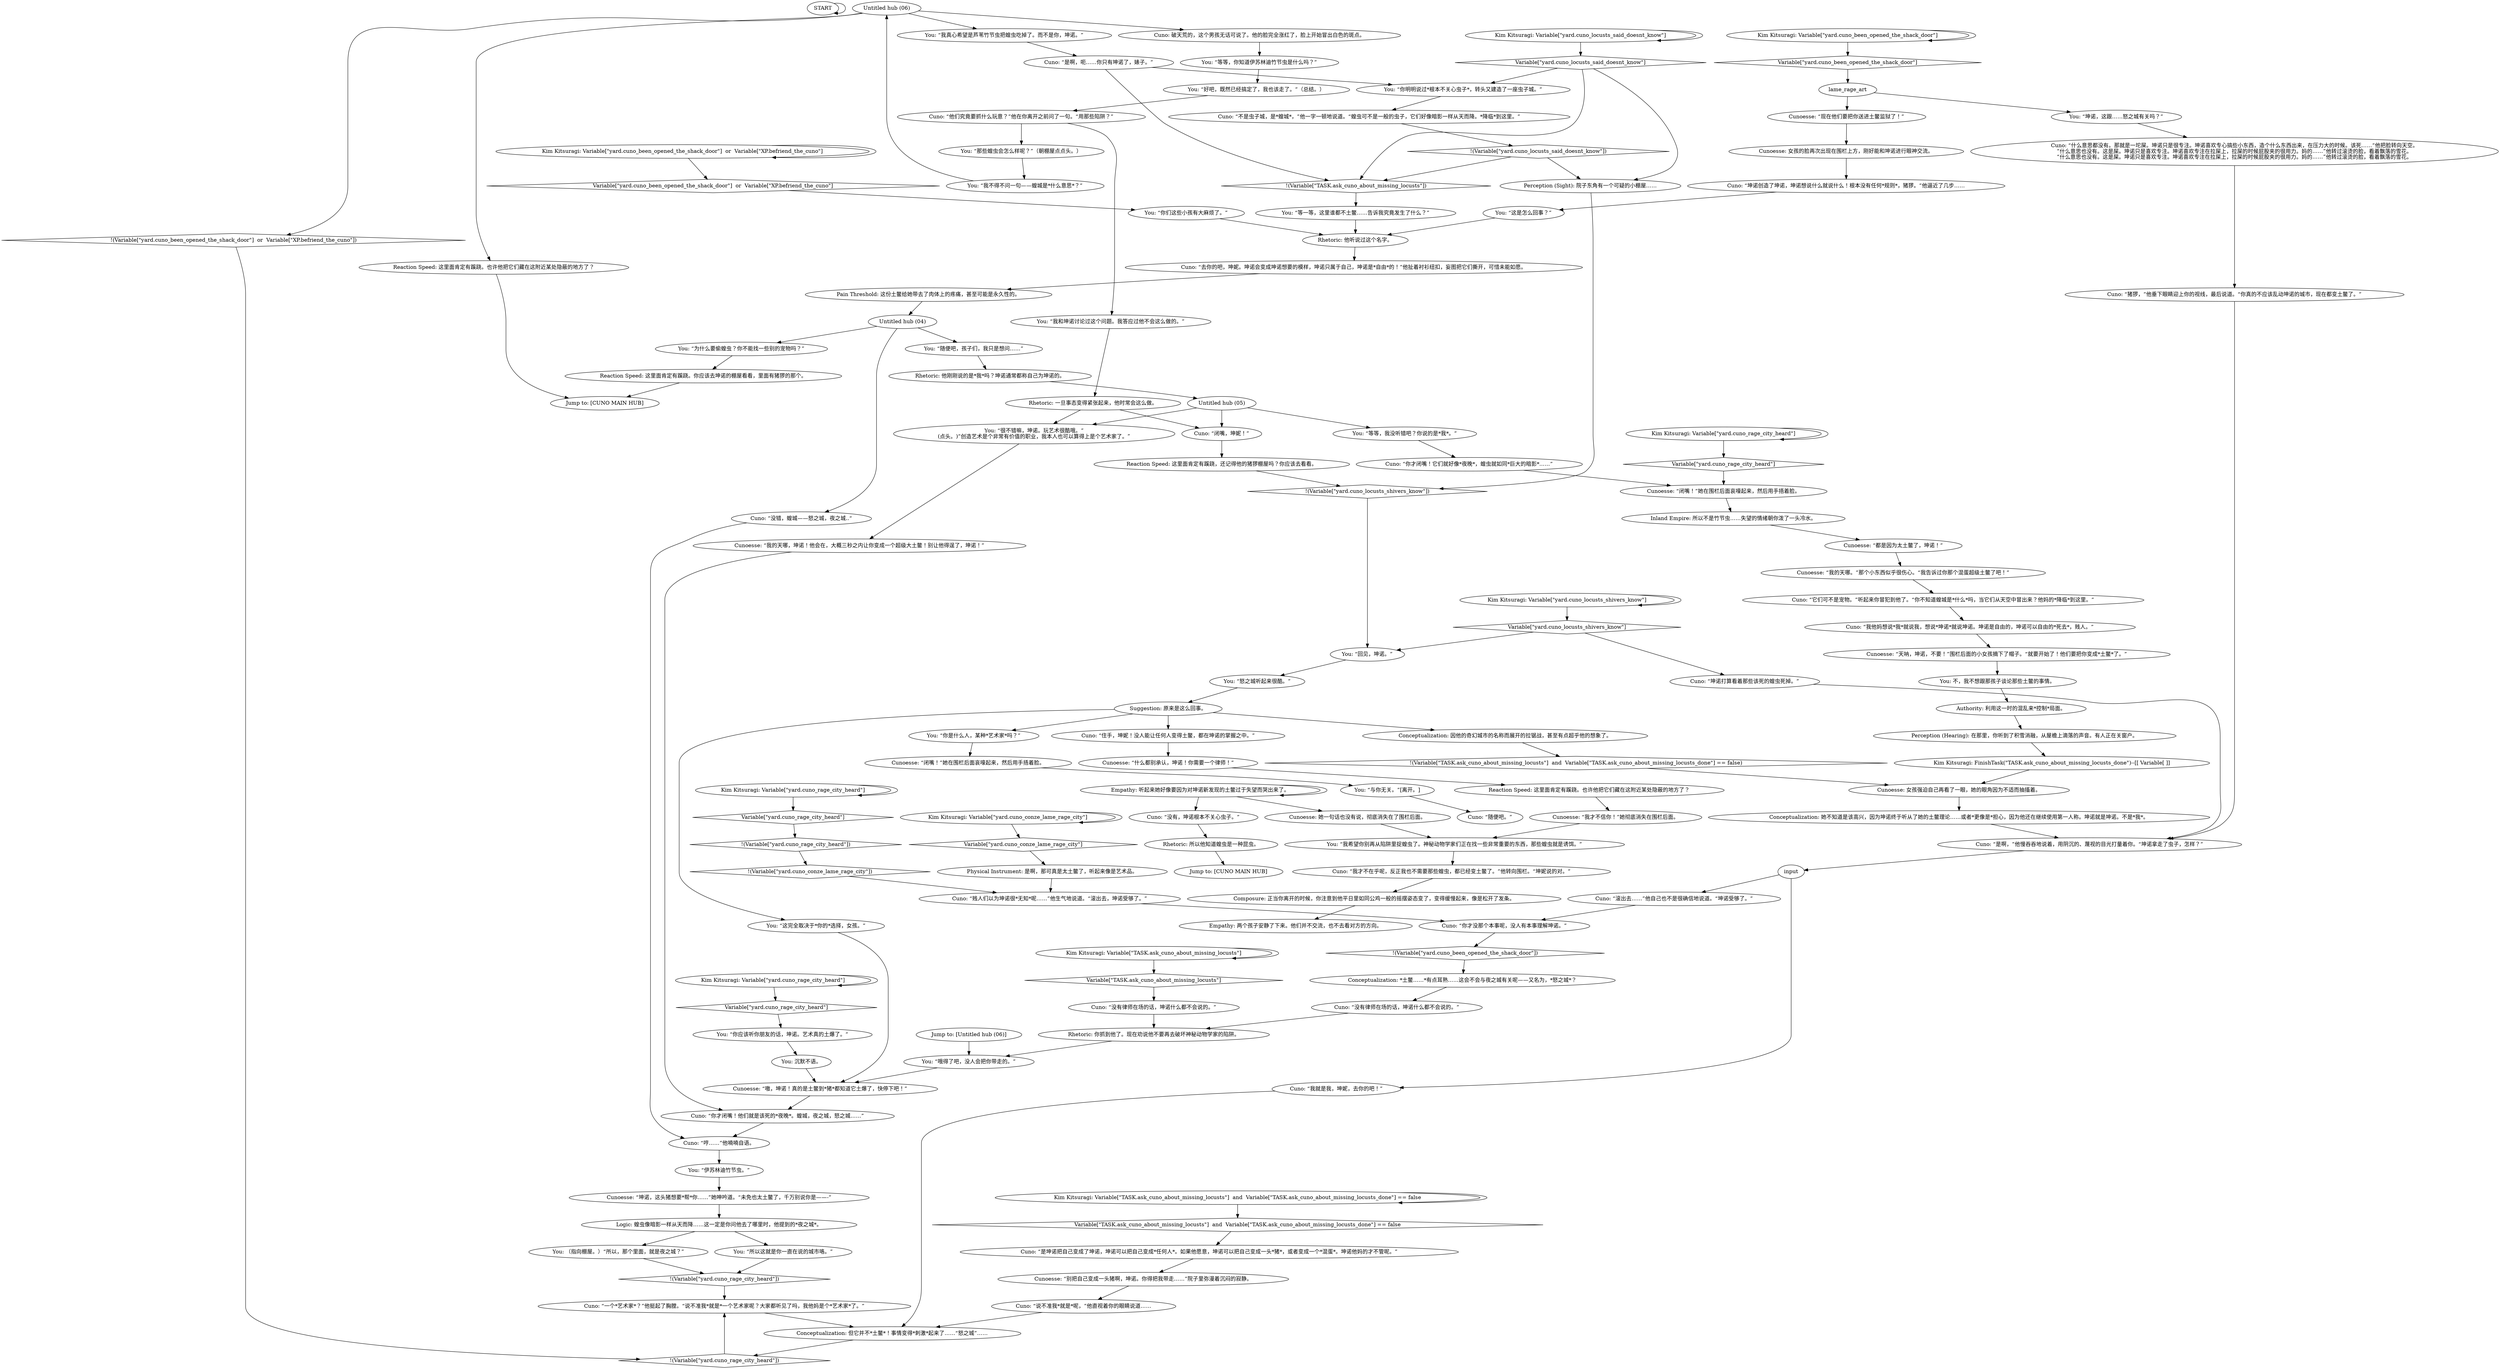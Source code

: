 # YARD / CUNO LOCUSTS
# Cuno's City of Locusts related content.
#* Futile.
#* I've been to shack and clicked on it.
# ==================================================
digraph G {
	  0 [label="START"];
	  1 [label="input"];
	  2 [label="Inland Empire: 所以不是竹节虫……失望的情绪朝你泼了一头冷水。"];
	  3 [label="Kim Kitsuragi: Variable[\"yard.cuno_rage_city_heard\"]"];
	  4 [label="Variable[\"yard.cuno_rage_city_heard\"]", shape=diamond];
	  5 [label="!(Variable[\"yard.cuno_rage_city_heard\"])", shape=diamond];
	  6 [label="Cuno: “没错，蝗城——怒之城，夜之城..“"];
	  7 [label="You: “你是什么人，某种*艺术家*吗？”"];
	  8 [label="You: “哦得了吧，没人会把你带走的。”"];
	  9 [label="Untitled hub (06)"];
	  10 [label="Cuno: “什么意思都没有。那就是一坨屎。坤诺只是很专注。坤诺喜欢专心搞些小东西，造个什么东西出来，在压力大的时候。该死……”他把脸转向天空。\n“什么意思也没有。这是屎。坤诺只是喜欢专注。坤诺喜欢专注在拉屎上，拉屎的时候屁股夹的很用力。妈的……”他转过滚烫的脸，看着飘落的雪花。\n“什么意思也没有。这是屎。坤诺只是喜欢专注。坤诺喜欢专注在拉屎上，拉屎的时候屁股夹的很用力。妈的……”他转过滚烫的脸，看着飘落的雪花。"];
	  11 [label="Cunoesse: “天呐，坤诺，不要！”围栏后面的小女孩摘下了帽子。“就要开始了！他们要把你变成*土鳖*了。”"];
	  12 [label="Rhetoric: 一旦事态变得紧张起来，他时常会这么做。"];
	  13 [label="Cunoesse: “我才不信你！”她彻底消失在围栏后面。"];
	  14 [label="Perception (Sight): 院子东角有一个可疑的小棚屋……"];
	  15 [label="You: “我真心希望是芦苇竹节虫把蝗虫吃掉了。而不是你，坤诺。”"];
	  16 [label="You: “那些蝗虫会怎么样呢？”（朝棚屋点点头。）"];
	  17 [label="You: “伊苏林迪竹节虫。”"];
	  18 [label="Rhetoric: 他听说过这个名字。"];
	  19 [label="Cunoesse: “什么都别承认，坤诺！你需要一个律师！”"];
	  20 [label="Kim Kitsuragi: Variable[\"yard.cuno_been_opened_the_shack_door\"]  or  Variable[\"XP.befriend_the_cuno\"]"];
	  21 [label="Variable[\"yard.cuno_been_opened_the_shack_door\"]  or  Variable[\"XP.befriend_the_cuno\"]", shape=diamond];
	  22 [label="!(Variable[\"yard.cuno_been_opened_the_shack_door\"]  or  Variable[\"XP.befriend_the_cuno\"])", shape=diamond];
	  23 [label="You: “我不得不问一句——蝗城是*什么意思*？”"];
	  24 [label="Cuno: “坤诺打算看着那些该死的蝗虫死掉。”"];
	  25 [label="You: “等等，你知道伊苏林迪竹节虫是什么吗？”"];
	  26 [label="Authority: 利用这一时的混乱来*控制*局面。"];
	  27 [label="Conceptualization: 但它并不*土鳖*！事情变得*刺激*起来了……“怒之城”……"];
	  28 [label="Rhetoric: 他刚刚说的是*我*吗？坤诺通常都称自己为坤诺的。"];
	  29 [label="Cuno: “你才没那个本事呢，没人有本事理解坤诺。”"];
	  30 [label="Composure: 正当你离开的时候，你注意到他平日里如同公鸡一般的摇摆姿态变了，变得缓慢起来，像是松开了发条。"];
	  31 [label="Kim Kitsuragi: Variable[\"TASK.ask_cuno_about_missing_locusts\"]  and  Variable[\"TASK.ask_cuno_about_missing_locusts_done\"] == false"];
	  32 [label="Variable[\"TASK.ask_cuno_about_missing_locusts\"]  and  Variable[\"TASK.ask_cuno_about_missing_locusts_done\"] == false", shape=diamond];
	  33 [label="!(Variable[\"TASK.ask_cuno_about_missing_locusts\"]  and  Variable[\"TASK.ask_cuno_about_missing_locusts_done\"] == false)", shape=diamond];
	  34 [label="Cunoesse: 女孩强迫自己再看了一眼，她的眼角因为不适而抽搐着。"];
	  35 [label="Cunoesse: 女孩的脸再次出现在围栏上方，刚好能和坤诺进行眼神交流。"];
	  36 [label="Empathy: 听起来她好像要因为对坤诺新发现的土鳖过于失望而哭出来了。"];
	  37 [label="You: “你们这些小孩有大麻烦了。”"];
	  38 [label="Reaction Speed: 这里面肯定有蹊跷。你应该去坤诺的棚屋看看，里面有猪猡的那个。"];
	  39 [label="Cuno: “它们可不是宠物。”听起来你冒犯到他了。“你不知道蝗城是*什么*吗，当它们从天空中冒出来？他妈的*降临*到这里。”"];
	  40 [label="Cuno: “闭嘴，坤妮！”"];
	  41 [label="You: “你应该听你朋友的话，坤诺。艺术真的土爆了。”"];
	  42 [label="Cuno: “你才闭嘴！它们就好像*夜晚*，蝗虫就如同*巨大的暗影*……”"];
	  43 [label="Cuno: “坤诺创造了坤诺，坤诺想说什么就说什么！根本没有任何*规则*，猪猡。”他逼近了几步……"];
	  44 [label="Conceptualization: 她不知道是该高兴，因为坤诺终于听从了她的土鳖理论……或者*更像是*担心，因为他还在继续使用第一人称。坤诺就是坤诺。不是*我*。"];
	  45 [label="Pain Threshold: 这份土鳖给她带去了肉体上的疼痛，甚至可能是永久性的。"];
	  46 [label="Cuno: “是坤诺把自己变成了坤诺，坤诺可以把自己变成*任何人*。如果他愿意，坤诺可以把自己变成一头*猪*，或者变成一个*混蛋*。坤诺他妈的才不管呢。”"];
	  47 [label="Kim Kitsuragi: FinishTask(\"TASK.ask_cuno_about_missing_locusts_done\")--[[ Variable[ ]]"];
	  48 [label="Suggestion: 原来是这么回事。"];
	  49 [label="Cunoesse: “坤诺，这头猪想要*帮*你……”她呻吟道。“未免也太土鳖了，千万别说你是——-”"];
	  50 [label="Cuno: “哼……”他喃喃自语。"];
	  51 [label="Conceptualization: 因他的奇幻城市的名称而展开的拉锯战，甚至有点超乎他的想象了。"];
	  52 [label="You: “我和坤诺讨论过这个问题。我答应过他不会这么做的。”"];
	  53 [label="You: “与你无关。”[离开。]"];
	  54 [label="Kim Kitsuragi: Variable[\"yard.cuno_rage_city_heard\"]"];
	  55 [label="Variable[\"yard.cuno_rage_city_heard\"]", shape=diamond];
	  56 [label="!(Variable[\"yard.cuno_rage_city_heard\"])", shape=diamond];
	  57 [label="Reaction Speed: 这里面肯定有蹊跷。也许他把它们藏在这附近某处隐蔽的地方了？"];
	  58 [label="You: “我希望你别再从陷阱里捉蝗虫了。神秘动物学家们正在找一些非常重要的东西，那些蝗虫就是诱饵。”"];
	  59 [label="Cuno: 破天荒的，这个男孩无话可说了。他的脸完全涨红了，脸上开始冒出白色的斑点。"];
	  60 [label="You: “好吧，既然已经搞定了，我也该走了。”（总结。）"];
	  61 [label="Cuno: “贱人们以为坤诺很*无知*呢……”他生气地说道。“滚出去，坤诺受够了。”"];
	  62 [label="lame_rage_art"];
	  63 [label="Reaction Speed: 这里面肯定有蹊跷，还记得他的猪猡棚屋吗？你应该去看看。"];
	  64 [label="Cunoesse: “现在他们要把你送进土鳖监狱了！”"];
	  65 [label="You: 不，我不想跟那孩子谈论那些土鳖的事情。"];
	  66 [label="Cuno: “住手，坤妮！没人能让任何人变得土鳖，都在坤诺的掌握之中。”"];
	  67 [label="You: 沉默不语。"];
	  68 [label="Cunoesse: “嗷，坤诺！真的是土鳖到*猪*都知道它土爆了，快停下吧！”"];
	  69 [label="Cunoesse: 她一句话也没有说，彻底消失在了围栏后面。"];
	  70 [label="You: “这是怎么回事？”"];
	  71 [label="Cuno: “我他妈想说*我*就说我，想说*坤诺*就说坤诺。坤诺是自由的，坤诺可以自由的*死去*，贱人。”"];
	  72 [label="Cunoesse: “闭嘴！”她在围栏后面哀嚎起来，然后用手捂着脸。"];
	  73 [label="Cuno: “说不准我*就是*呢，”他直视着你的眼睛说道……"];
	  74 [label="Perception (Hearing): 在那里，你听到了积雪消融，从屋檐上滴落的声音。有人正在关窗户。"];
	  75 [label="Rhetoric: 你抓到他了。现在劝说他不要再去破坏神秘动物学家的陷阱。"];
	  76 [label="Kim Kitsuragi: Variable[\"yard.cuno_rage_city_heard\"]"];
	  77 [label="Variable[\"yard.cuno_rage_city_heard\"]", shape=diamond];
	  78 [label="!(Variable[\"yard.cuno_rage_city_heard\"])", shape=diamond];
	  79 [label="Conceptualization: *土鳖……*有点耳熟……这会不会与夜之城有关呢——又名为，*怒之城*？"];
	  80 [label="Reaction Speed: 这里面肯定有蹊跷。也许他把它们藏在这附近某处隐蔽的地方了？"];
	  81 [label="Kim Kitsuragi: Variable[\"TASK.ask_cuno_about_missing_locusts\"]"];
	  82 [label="Variable[\"TASK.ask_cuno_about_missing_locusts\"]", shape=diamond];
	  83 [label="!(Variable[\"TASK.ask_cuno_about_missing_locusts\"])", shape=diamond];
	  84 [label="You: “为什么要偷蝗虫？你不能找一些别的宠物吗？”"];
	  85 [label="You: “怒之城听起来很酷。”"];
	  86 [label="Cuno: “滚出去……”他自己也不是很确信地说道。“坤诺受够了。”"];
	  87 [label="Cuno: “没有，坤诺根本不关心虫子。”"];
	  88 [label="You: “等一等，这里谁都不土鳖……告诉我究竟发生了什么？”"];
	  89 [label="Cuno: “没有律师在场的话，坤诺什么都不会说的。”"];
	  90 [label="Kim Kitsuragi: Variable[\"yard.cuno_conze_lame_rage_city\"]"];
	  91 [label="Variable[\"yard.cuno_conze_lame_rage_city\"]", shape=diamond];
	  92 [label="!(Variable[\"yard.cuno_conze_lame_rage_city\"])", shape=diamond];
	  93 [label="Kim Kitsuragi: Variable[\"yard.cuno_been_opened_the_shack_door\"]"];
	  94 [label="Variable[\"yard.cuno_been_opened_the_shack_door\"]", shape=diamond];
	  95 [label="!(Variable[\"yard.cuno_been_opened_the_shack_door\"])", shape=diamond];
	  96 [label="Cunoesse: “都是因为太土鳖了，坤诺！”"];
	  97 [label="Kim Kitsuragi: Variable[\"yard.cuno_locusts_said_doesnt_know\"]"];
	  98 [label="Variable[\"yard.cuno_locusts_said_doesnt_know\"]", shape=diamond];
	  99 [label="!(Variable[\"yard.cuno_locusts_said_doesnt_know\"])", shape=diamond];
	  100 [label="Cunoesse: “闭嘴！”她在围栏后面哀嚎起来，然后用手捂着脸。"];
	  101 [label="Logic: 蝗虫像暗影一样从天而降……这一定是你问他去了哪里时，他提到的*夜之城*。"];
	  102 [label="Cuno: “一个*艺术家*？”他挺起了胸膛。“说不准我*就是*一个艺术家呢？大家都听见了吗，我他妈是个*艺术家*了。”"];
	  103 [label="Cuno: “你才闭嘴！他们就是该死的*夜晚*。蝗城，夜之城，怒之城……”"];
	  104 [label="Cuno: “去你的吧，坤妮。坤诺会变成坤诺想要的模样，坤诺只属于自己，坤诺是*自由*的！”他扯着衬衫纽扣，妄图把它们撕开，可惜未能如愿。"];
	  105 [label="Kim Kitsuragi: Variable[\"yard.cuno_locusts_shivers_know\"]"];
	  106 [label="Variable[\"yard.cuno_locusts_shivers_know\"]", shape=diamond];
	  107 [label="!(Variable[\"yard.cuno_locusts_shivers_know\"])", shape=diamond];
	  108 [label="Jump to: [CUNO MAIN HUB]"];
	  109 [label="Cunoesse: “我的天哪。”那个小东西似乎很伤心。“我告诉过你那个混蛋超级土鳖了吧！”"];
	  110 [label="Cuno: “我就是我，坤妮，去你的吧！”"];
	  111 [label="Cuno: “是啊，”他慢吞吞地说着，用阴沉的、蔑视的目光打量着你。“坤诺拿走了虫子，怎样？”"];
	  112 [label="Jump to: [Untitled hub (06)]"];
	  113 [label="You: （指向棚屋。）“所以，那个里面，就是夜之城？”"];
	  114 [label="Untitled hub (04)"];
	  115 [label="You: “等等，我没听错吧？你说的是*我*。”"];
	  116 [label="Jump to: [CUNO MAIN HUB]"];
	  117 [label="Cuno: “是啊，呃……你只有坤诺了，婊子。”"];
	  118 [label="Cuno: “随便吧。”"];
	  119 [label="Cunoesse: “我的天哪，坤诺！他会在，大概三秒之内让你变成一个超级大土鳖！别让他得逞了，坤诺！”"];
	  120 [label="You: “回见，坤诺。”"];
	  121 [label="You: “坤诺，这跟……怒之城有关吗？”"];
	  122 [label="You: “随便吧，孩子们，我只是想问……”"];
	  123 [label="Cuno: “不是虫子城，是*蝗城*，”他一字一顿地说道。“蝗虫可不是一般的虫子，它们好像暗影一样从天而降。*降临*到这里。”"];
	  124 [label="Empathy: 两个孩子安静了下来。他们并不交流，也不去看对方的方向。"];
	  125 [label="Cuno: “没有律师在场的话，坤诺什么都不会说的。”"];
	  126 [label="You: “你明明说过*根本不关心虫子*，转头又建造了一座虫子城。”"];
	  127 [label="You: “所以这就是你一直在说的城市咯。”"];
	  128 [label="Untitled hub (05)"];
	  129 [label="Cuno: “我才不在乎呢，反正我也不需要那些蝗虫，都已经变土鳖了。”他转向围栏。“坤妮说的对。”"];
	  130 [label="Cuno: “他们究竟要抓什么玩意？”他在你离开之前问了一句。“用那些陷阱？”"];
	  131 [label="Cuno: “猪猡，”他垂下眼睛迎上你的视线，最后说道。“你真的不应该乱动坤诺的城市，现在都变土鳖了。”"];
	  132 [label="Rhetoric: 所以他知道蝗虫是一种昆虫。"];
	  133 [label="You: “很不错嘛，坤诺。玩艺术很酷哦。”\n(点头。)“创造艺术是个非常有价值的职业，我本人也可以算得上是个艺术家了。”"];
	  134 [label="Cunoesse: “别把自己变成一头猪啊，坤诺。你得把我带走……”院子里弥漫着沉闷的寂静。"];
	  135 [label="You: “这完全取决于*你的*选择，女孩。”"];
	  136 [label="Physical Instrument: 是啊，那可真是太土鳖了，听起来像是艺术品。"];
	  0 -> 0
	  1 -> 110
	  1 -> 86
	  2 -> 96
	  3 -> 3
	  3 -> 4
	  4 -> 100
	  5 -> 102
	  6 -> 50
	  7 -> 72
	  8 -> 68
	  9 -> 57
	  9 -> 59
	  9 -> 22
	  9 -> 15
	  10 -> 131
	  11 -> 65
	  12 -> 40
	  12 -> 133
	  13 -> 58
	  14 -> 107
	  15 -> 117
	  16 -> 23
	  17 -> 49
	  18 -> 104
	  19 -> 80
	  20 -> 20
	  20 -> 21
	  21 -> 37
	  22 -> 56
	  23 -> 9
	  24 -> 111
	  25 -> 60
	  26 -> 74
	  27 -> 56
	  28 -> 128
	  29 -> 95
	  30 -> 124
	  31 -> 32
	  31 -> 31
	  32 -> 46
	  33 -> 34
	  34 -> 44
	  35 -> 43
	  36 -> 36
	  36 -> 69
	  36 -> 87
	  37 -> 18
	  38 -> 116
	  39 -> 71
	  40 -> 63
	  41 -> 67
	  42 -> 100
	  43 -> 70
	  44 -> 111
	  45 -> 114
	  46 -> 134
	  47 -> 34
	  48 -> 66
	  48 -> 51
	  48 -> 7
	  48 -> 135
	  49 -> 101
	  50 -> 17
	  51 -> 33
	  52 -> 12
	  53 -> 118
	  54 -> 54
	  54 -> 55
	  55 -> 41
	  56 -> 102
	  57 -> 116
	  58 -> 129
	  59 -> 25
	  60 -> 130
	  61 -> 29
	  62 -> 64
	  62 -> 121
	  63 -> 107
	  64 -> 35
	  65 -> 26
	  66 -> 19
	  67 -> 68
	  68 -> 103
	  69 -> 58
	  70 -> 18
	  71 -> 11
	  72 -> 53
	  73 -> 27
	  74 -> 47
	  75 -> 8
	  76 -> 76
	  76 -> 77
	  77 -> 78
	  78 -> 92
	  79 -> 89
	  80 -> 13
	  81 -> 81
	  81 -> 82
	  82 -> 125
	  83 -> 88
	  84 -> 38
	  85 -> 48
	  86 -> 29
	  87 -> 132
	  88 -> 18
	  89 -> 75
	  90 -> 90
	  90 -> 91
	  91 -> 136
	  92 -> 61
	  93 -> 93
	  93 -> 94
	  94 -> 62
	  95 -> 79
	  96 -> 109
	  97 -> 97
	  97 -> 98
	  98 -> 126
	  98 -> 83
	  98 -> 14
	  99 -> 83
	  99 -> 14
	  100 -> 2
	  101 -> 113
	  101 -> 127
	  102 -> 27
	  103 -> 50
	  104 -> 45
	  105 -> 105
	  105 -> 106
	  106 -> 24
	  106 -> 120
	  107 -> 120
	  109 -> 39
	  110 -> 27
	  111 -> 1
	  112 -> 8
	  113 -> 5
	  114 -> 122
	  114 -> 84
	  114 -> 6
	  115 -> 42
	  117 -> 83
	  117 -> 126
	  119 -> 103
	  120 -> 85
	  121 -> 10
	  122 -> 28
	  123 -> 99
	  125 -> 75
	  126 -> 123
	  127 -> 5
	  128 -> 40
	  128 -> 115
	  128 -> 133
	  129 -> 30
	  130 -> 16
	  130 -> 52
	  131 -> 111
	  132 -> 108
	  133 -> 119
	  134 -> 73
	  135 -> 68
	  136 -> 61
}

